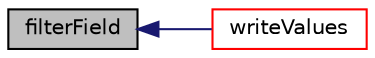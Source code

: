 digraph "filterField"
{
  bgcolor="transparent";
  edge [fontname="Helvetica",fontsize="10",labelfontname="Helvetica",labelfontsize="10"];
  node [fontname="Helvetica",fontsize="10",shape=record];
  rankdir="LR";
  Node532 [label="filterField",height=0.2,width=0.4,color="black", fillcolor="grey75", style="filled", fontcolor="black"];
  Node532 -> Node533 [dir="back",color="midnightblue",fontsize="10",style="solid",fontname="Helvetica"];
  Node533 [label="writeValues",height=0.2,width=0.4,color="red",URL="$a24189.html#ade715efe7f733d1a81af0fe2bf31cf20",tooltip="Templated helper function to output field values. "];
}

